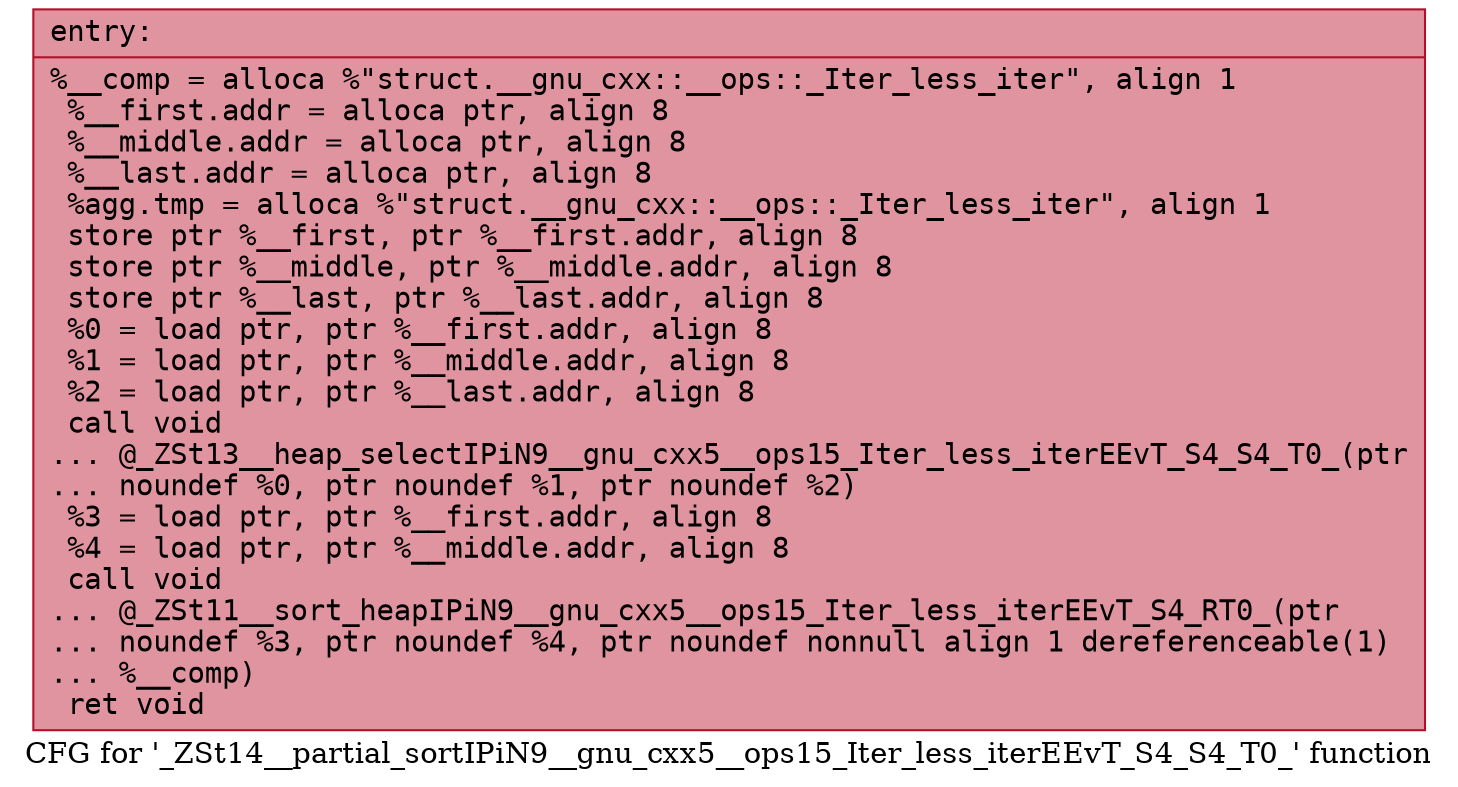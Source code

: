 digraph "CFG for '_ZSt14__partial_sortIPiN9__gnu_cxx5__ops15_Iter_less_iterEEvT_S4_S4_T0_' function" {
	label="CFG for '_ZSt14__partial_sortIPiN9__gnu_cxx5__ops15_Iter_less_iterEEvT_S4_S4_T0_' function";

	Node0x55aea9352170 [shape=record,color="#b70d28ff", style=filled, fillcolor="#b70d2870" fontname="Courier",label="{entry:\l|  %__comp = alloca %\"struct.__gnu_cxx::__ops::_Iter_less_iter\", align 1\l  %__first.addr = alloca ptr, align 8\l  %__middle.addr = alloca ptr, align 8\l  %__last.addr = alloca ptr, align 8\l  %agg.tmp = alloca %\"struct.__gnu_cxx::__ops::_Iter_less_iter\", align 1\l  store ptr %__first, ptr %__first.addr, align 8\l  store ptr %__middle, ptr %__middle.addr, align 8\l  store ptr %__last, ptr %__last.addr, align 8\l  %0 = load ptr, ptr %__first.addr, align 8\l  %1 = load ptr, ptr %__middle.addr, align 8\l  %2 = load ptr, ptr %__last.addr, align 8\l  call void\l... @_ZSt13__heap_selectIPiN9__gnu_cxx5__ops15_Iter_less_iterEEvT_S4_S4_T0_(ptr\l... noundef %0, ptr noundef %1, ptr noundef %2)\l  %3 = load ptr, ptr %__first.addr, align 8\l  %4 = load ptr, ptr %__middle.addr, align 8\l  call void\l... @_ZSt11__sort_heapIPiN9__gnu_cxx5__ops15_Iter_less_iterEEvT_S4_RT0_(ptr\l... noundef %3, ptr noundef %4, ptr noundef nonnull align 1 dereferenceable(1)\l... %__comp)\l  ret void\l}"];
}
